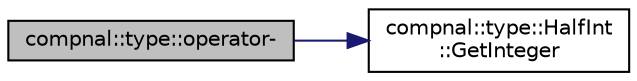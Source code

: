 digraph "compnal::type::operator-"
{
 // INTERACTIVE_SVG=YES
 // LATEX_PDF_SIZE
  edge [fontname="Helvetica",fontsize="10",labelfontname="Helvetica",labelfontsize="10"];
  node [fontname="Helvetica",fontsize="10",shape=record];
  rankdir="LR";
  Node1 [label="compnal::type::operator-",height=0.2,width=0.4,color="black", fillcolor="grey75", style="filled", fontcolor="black",tooltip="Operator overloading: subtraction operator."];
  Node1 -> Node2 [color="midnightblue",fontsize="10",style="solid",fontname="Helvetica"];
  Node2 [label="compnal::type::HalfInt\l::GetInteger",height=0.2,width=0.4,color="black", fillcolor="white", style="filled",URL="$de/dcb/classcompnal_1_1type_1_1_half_int.html#a162dc898dcc953635192679cf3b6d020",tooltip="Get integer (two times the actual value)."];
}
